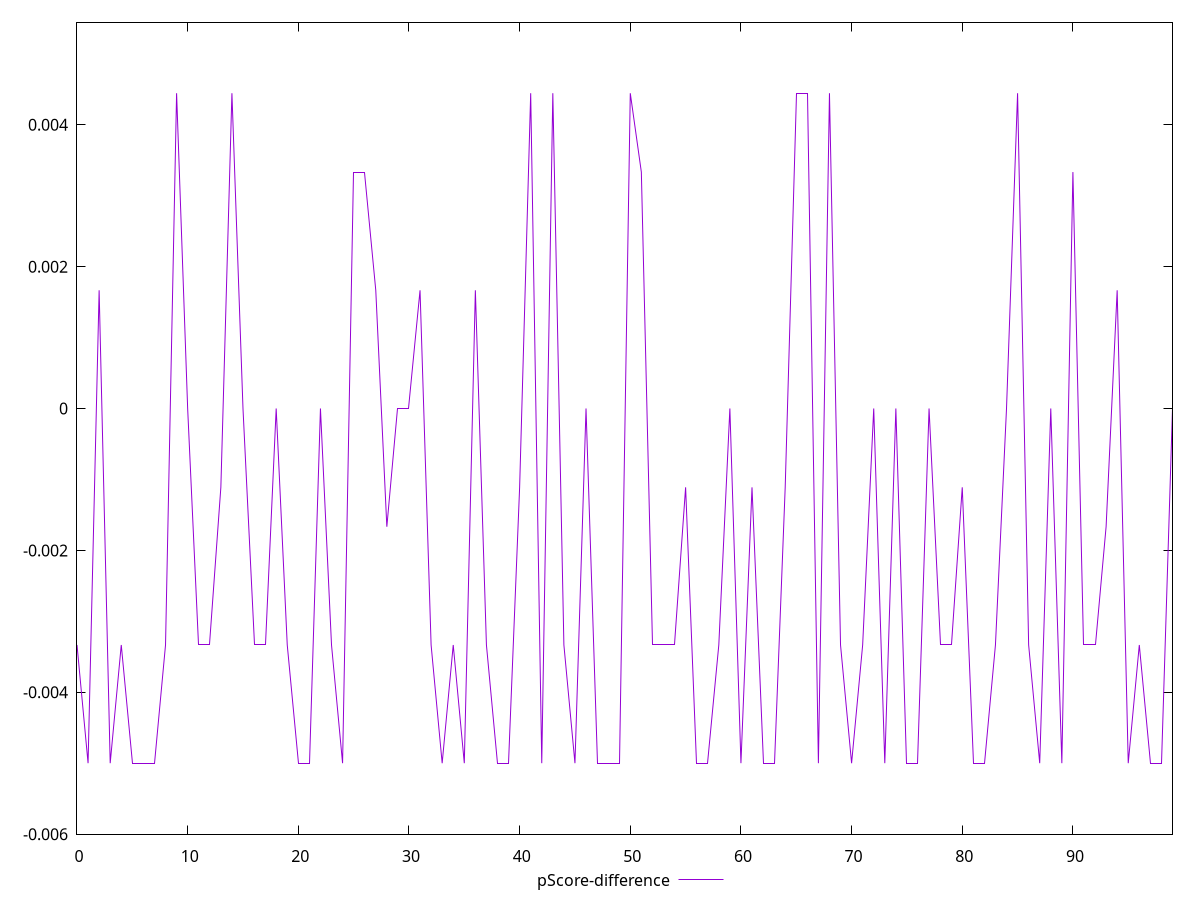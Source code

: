 reset

$pScoreDifference <<EOF
0 -0.0033333333333332993
1 -0.0050000000000000044
2 0.0016666666666667052
3 -0.0050000000000000044
4 -0.0033333333333332993
5 -0.0050000000000000044
6 -0.0050000000000000044
7 -0.0050000000000000044
8 -0.0033333333333332993
9 0.004444444444444473
10 0
11 -0.0033333333333332993
12 -0.0033333333333332993
13 -0.0011111111111110628
14 0.004444444444444473
15 0
16 -0.0033333333333332993
17 -0.0033333333333332993
18 0
19 -0.0033333333333332993
20 -0.0050000000000000044
21 -0.0050000000000000044
22 0
23 -0.0033333333333332993
24 -0.0050000000000000044
25 0.0033333333333332993
26 0.0033333333333332993
27 0.0016666666666667052
28 -0.0016666666666665941
29 0
30 0
31 0.0016666666666667052
32 -0.0033333333333332993
33 -0.0050000000000000044
34 -0.0033333333333332993
35 -0.0050000000000000044
36 0.0016666666666667052
37 -0.0033333333333332993
38 -0.0050000000000000044
39 -0.0050000000000000044
40 -0.0011111111111110628
41 0.004444444444444473
42 -0.0050000000000000044
43 0.004444444444444473
44 -0.0033333333333332993
45 -0.0050000000000000044
46 0
47 -0.0050000000000000044
48 -0.0050000000000000044
49 -0.0050000000000000044
50 0.004444444444444473
51 0.0033333333333332993
52 -0.0033333333333332993
53 -0.0033333333333332993
54 -0.0033333333333332993
55 -0.0011111111111110628
56 -0.0050000000000000044
57 -0.0050000000000000044
58 -0.0033333333333332993
59 0
60 -0.0050000000000000044
61 -0.0011111111111110628
62 -0.0050000000000000044
63 -0.0050000000000000044
64 -0.0011111111111110628
65 0.004444444444444473
66 0.004444444444444473
67 -0.0050000000000000044
68 0.004444444444444473
69 -0.0033333333333332993
70 -0.0050000000000000044
71 -0.0033333333333332993
72 0
73 -0.0050000000000000044
74 0
75 -0.0050000000000000044
76 -0.0050000000000000044
77 0
78 -0.0033333333333332993
79 -0.0033333333333332993
80 -0.0011111111111110628
81 -0.0050000000000000044
82 -0.0050000000000000044
83 -0.0033333333333332993
84 0
85 0.004444444444444473
86 -0.0033333333333332993
87 -0.0050000000000000044
88 0
89 -0.0050000000000000044
90 0.0033333333333332993
91 -0.0033333333333332993
92 -0.0033333333333332993
93 -0.0016666666666665941
94 0.0016666666666667052
95 -0.0050000000000000044
96 -0.0033333333333332993
97 -0.0050000000000000044
98 -0.0050000000000000044
99 0
EOF

set key outside below
set xrange [0:99]
set yrange [-0.0060000000000000045:0.005444444444444473]
set trange [-0.0060000000000000045:0.005444444444444473]
set terminal svg size 640, 500 enhanced background rgb 'white'
set output "report_00015_2021-02-09T16-11-33.973Z/offscreen-images/samples/pages+cached/pScore-difference/values.svg"

plot $pScoreDifference title "pScore-difference" with line

reset
